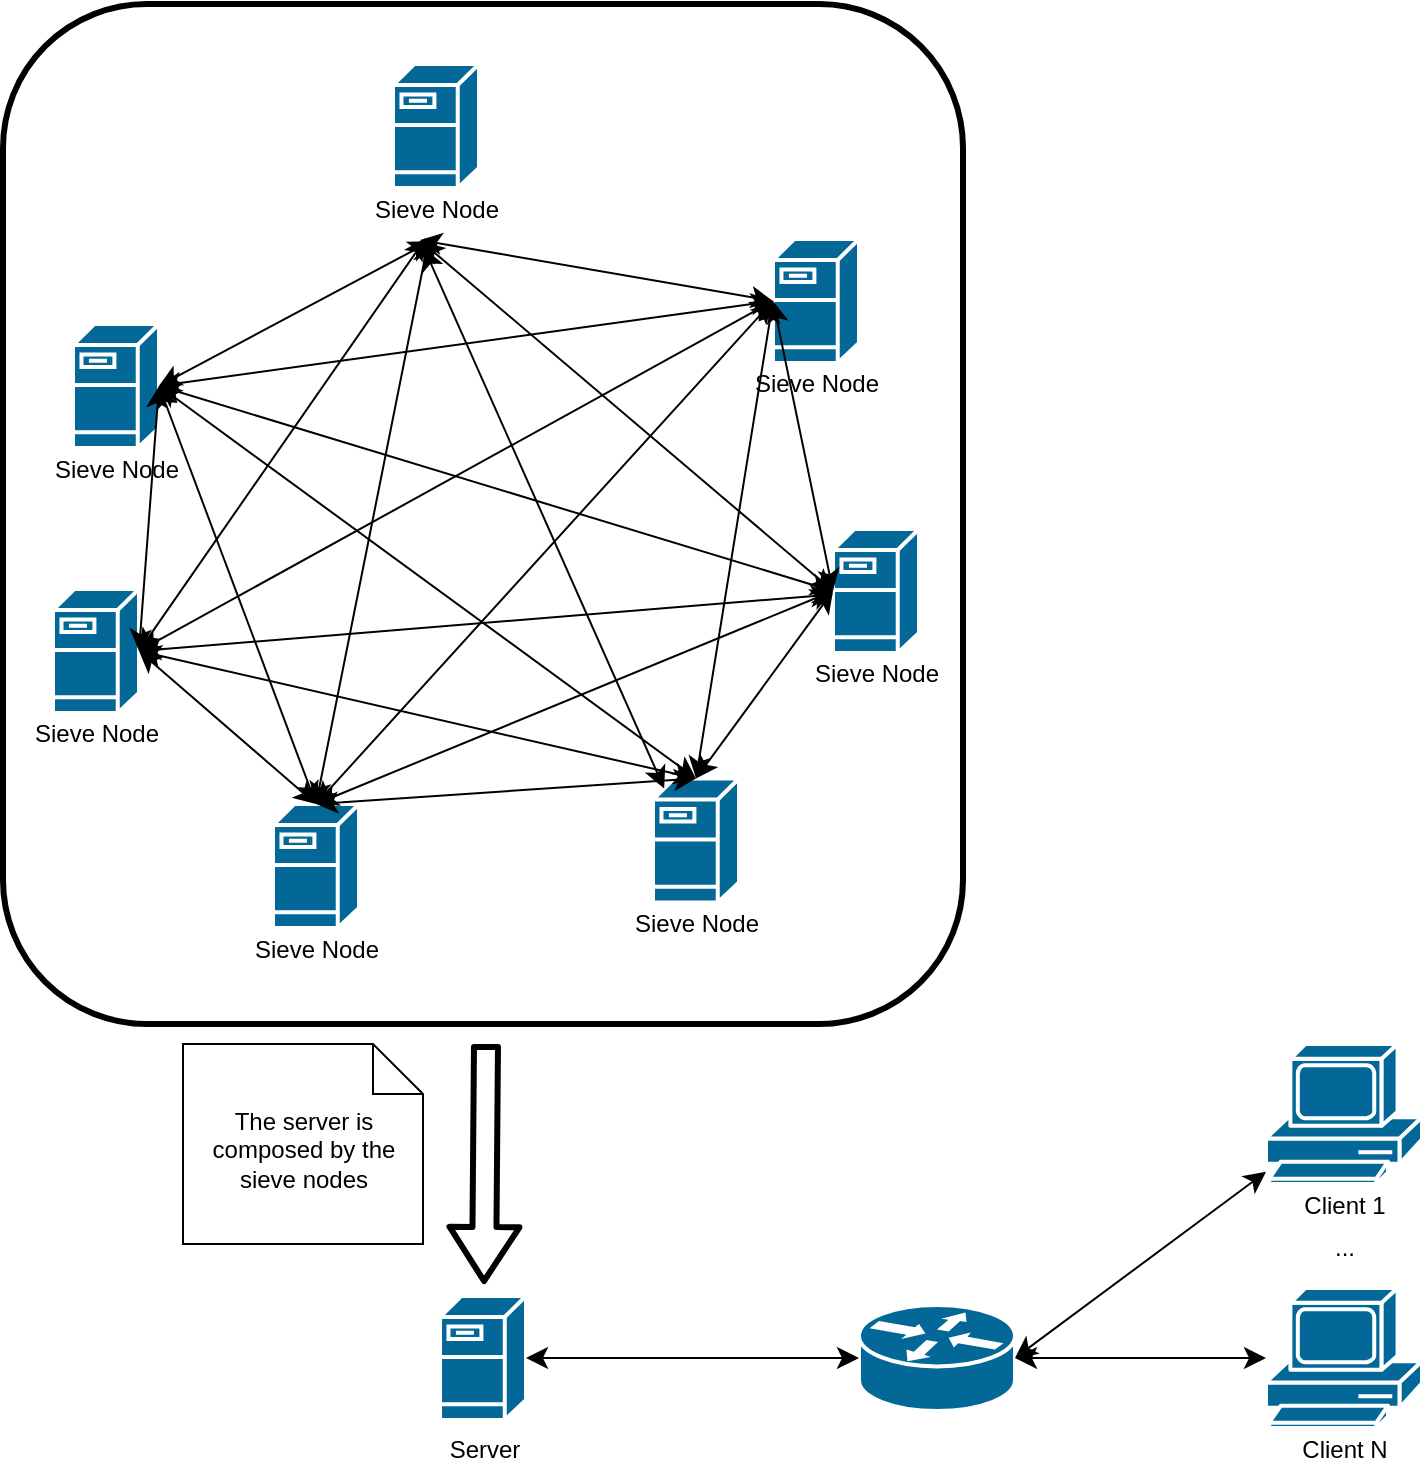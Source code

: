 <mxfile version="20.5.3" type="embed"><diagram name="Page-1" id="WVWQNja5HS1z5ARG1pEx"><mxGraphModel dx="1524" dy="656" grid="1" gridSize="10" guides="1" tooltips="1" connect="1" arrows="1" fold="1" page="1" pageScale="1" pageWidth="850" pageHeight="1100" math="0" shadow="0"><root><mxCell id="0"/><mxCell id="1" parent="0"/><mxCell id="66o87MEIlyBnLck-QCFl-2" value="" style="shape=mxgraph.cisco.servers.fileserver;sketch=0;html=1;pointerEvents=1;dashed=0;fillColor=#036897;strokeColor=#ffffff;strokeWidth=2;verticalLabelPosition=bottom;verticalAlign=top;align=center;outlineConnect=0;" parent="1" vertex="1"><mxGeometry x="73.5" y="332.5" width="43" height="62" as="geometry"/></mxCell><mxCell id="66o87MEIlyBnLck-QCFl-4" value="" style="shape=mxgraph.cisco.routers.router;sketch=0;html=1;pointerEvents=1;dashed=0;fillColor=#036897;strokeColor=#ffffff;strokeWidth=2;verticalLabelPosition=bottom;verticalAlign=top;align=center;outlineConnect=0;" parent="1" vertex="1"><mxGeometry x="476.5" y="690.5" width="78" height="53" as="geometry"/></mxCell><mxCell id="66o87MEIlyBnLck-QCFl-6" value="" style="shape=mxgraph.cisco.computers_and_peripherals.pc;sketch=0;html=1;pointerEvents=1;dashed=0;fillColor=#036897;strokeColor=#ffffff;strokeWidth=2;verticalLabelPosition=bottom;verticalAlign=top;align=center;outlineConnect=0;" parent="1" vertex="1"><mxGeometry x="680" y="682" width="78" height="70" as="geometry"/></mxCell><mxCell id="66o87MEIlyBnLck-QCFl-7" value="Sieve Node" style="text;html=1;align=center;verticalAlign=middle;resizable=0;points=[];autosize=1;strokeColor=none;fillColor=none;" parent="1" vertex="1"><mxGeometry x="50" y="390" width="90" height="30" as="geometry"/></mxCell><mxCell id="66o87MEIlyBnLck-QCFl-8" value="" style="shape=mxgraph.cisco.servers.fileserver;sketch=0;html=1;pointerEvents=1;dashed=0;fillColor=#036897;strokeColor=#ffffff;strokeWidth=2;verticalLabelPosition=bottom;verticalAlign=top;align=center;outlineConnect=0;" parent="1" vertex="1"><mxGeometry x="183.5" y="440" width="43" height="62" as="geometry"/></mxCell><mxCell id="66o87MEIlyBnLck-QCFl-9" value="Sieve Node" style="text;html=1;align=center;verticalAlign=middle;resizable=0;points=[];autosize=1;strokeColor=none;fillColor=none;" parent="1" vertex="1"><mxGeometry x="160" y="497.5" width="90" height="30" as="geometry"/></mxCell><mxCell id="66o87MEIlyBnLck-QCFl-10" value="" style="shape=mxgraph.cisco.servers.fileserver;sketch=0;html=1;pointerEvents=1;dashed=0;fillColor=#036897;strokeColor=#ffffff;strokeWidth=2;verticalLabelPosition=bottom;verticalAlign=top;align=center;outlineConnect=0;" parent="1" vertex="1"><mxGeometry x="83.5" y="200" width="43" height="62" as="geometry"/></mxCell><mxCell id="66o87MEIlyBnLck-QCFl-11" value="Sieve Node" style="text;html=1;align=center;verticalAlign=middle;resizable=0;points=[];autosize=1;strokeColor=none;fillColor=none;" parent="1" vertex="1"><mxGeometry x="60" y="257.5" width="90" height="30" as="geometry"/></mxCell><mxCell id="66o87MEIlyBnLck-QCFl-12" value="" style="shape=mxgraph.cisco.servers.fileserver;sketch=0;html=1;pointerEvents=1;dashed=0;fillColor=#036897;strokeColor=#ffffff;strokeWidth=2;verticalLabelPosition=bottom;verticalAlign=top;align=center;outlineConnect=0;" parent="1" vertex="1"><mxGeometry x="243.5" y="70" width="43" height="62" as="geometry"/></mxCell><mxCell id="66o87MEIlyBnLck-QCFl-13" value="Sieve Node" style="text;html=1;align=center;verticalAlign=middle;resizable=0;points=[];autosize=1;strokeColor=none;fillColor=none;" parent="1" vertex="1"><mxGeometry x="220" y="127.5" width="90" height="30" as="geometry"/></mxCell><mxCell id="66o87MEIlyBnLck-QCFl-14" value="" style="shape=mxgraph.cisco.servers.fileserver;sketch=0;html=1;pointerEvents=1;dashed=0;fillColor=#036897;strokeColor=#ffffff;strokeWidth=2;verticalLabelPosition=bottom;verticalAlign=top;align=center;outlineConnect=0;" parent="1" vertex="1"><mxGeometry x="433.5" y="157.5" width="43" height="62" as="geometry"/></mxCell><mxCell id="66o87MEIlyBnLck-QCFl-15" value="Sieve Node" style="text;html=1;align=center;verticalAlign=middle;resizable=0;points=[];autosize=1;strokeColor=none;fillColor=none;" parent="1" vertex="1"><mxGeometry x="410" y="215" width="90" height="30" as="geometry"/></mxCell><mxCell id="66o87MEIlyBnLck-QCFl-16" value="" style="shape=mxgraph.cisco.servers.fileserver;sketch=0;html=1;pointerEvents=1;dashed=0;fillColor=#036897;strokeColor=#ffffff;strokeWidth=2;verticalLabelPosition=bottom;verticalAlign=top;align=center;outlineConnect=0;" parent="1" vertex="1"><mxGeometry x="463.5" y="302.5" width="43" height="62" as="geometry"/></mxCell><mxCell id="66o87MEIlyBnLck-QCFl-17" value="Sieve Node" style="text;html=1;align=center;verticalAlign=middle;resizable=0;points=[];autosize=1;strokeColor=none;fillColor=none;" parent="1" vertex="1"><mxGeometry x="440" y="360" width="90" height="30" as="geometry"/></mxCell><mxCell id="66o87MEIlyBnLck-QCFl-18" value="" style="shape=mxgraph.cisco.servers.fileserver;sketch=0;html=1;pointerEvents=1;dashed=0;fillColor=#036897;strokeColor=#ffffff;strokeWidth=2;verticalLabelPosition=bottom;verticalAlign=top;align=center;outlineConnect=0;" parent="1" vertex="1"><mxGeometry x="373.5" y="427.25" width="43" height="62" as="geometry"/></mxCell><mxCell id="66o87MEIlyBnLck-QCFl-19" value="Sieve Node" style="text;html=1;align=center;verticalAlign=middle;resizable=0;points=[];autosize=1;strokeColor=none;fillColor=none;" parent="1" vertex="1"><mxGeometry x="350" y="484.75" width="90" height="30" as="geometry"/></mxCell><mxCell id="66o87MEIlyBnLck-QCFl-22" value="" style="edgeStyle=none;orthogonalLoop=1;jettySize=auto;html=1;endArrow=classic;startArrow=classic;endSize=8;startSize=8;rounded=0;exitX=0.5;exitY=0;exitDx=0;exitDy=0;exitPerimeter=0;entryX=0.458;entryY=1.023;entryDx=0;entryDy=0;entryPerimeter=0;" parent="1" source="66o87MEIlyBnLck-QCFl-8" target="66o87MEIlyBnLck-QCFl-13" edge="1"><mxGeometry width="100" relative="1" as="geometry"><mxPoint x="210" y="400" as="sourcePoint"/><mxPoint x="242.983" y="157.5" as="targetPoint"/><Array as="points"/></mxGeometry></mxCell><mxCell id="66o87MEIlyBnLck-QCFl-23" value="" style="edgeStyle=none;orthogonalLoop=1;jettySize=auto;html=1;endArrow=classic;startArrow=classic;endSize=8;startSize=8;rounded=0;entryX=0.471;entryY=1.037;entryDx=0;entryDy=0;entryPerimeter=0;exitX=1;exitY=0.5;exitDx=0;exitDy=0;exitPerimeter=0;" parent="1" source="66o87MEIlyBnLck-QCFl-10" target="66o87MEIlyBnLck-QCFl-13" edge="1"><mxGeometry width="100" relative="1" as="geometry"><mxPoint x="200" y="320" as="sourcePoint"/><mxPoint x="242.3" y="159.33" as="targetPoint"/><Array as="points"/></mxGeometry></mxCell><mxCell id="66o87MEIlyBnLck-QCFl-24" value="" style="edgeStyle=none;orthogonalLoop=1;jettySize=auto;html=1;endArrow=classic;startArrow=classic;endSize=8;startSize=8;rounded=0;entryX=0.444;entryY=0.983;entryDx=0;entryDy=0;entryPerimeter=0;exitX=1;exitY=0.5;exitDx=0;exitDy=0;exitPerimeter=0;" parent="1" source="66o87MEIlyBnLck-QCFl-2" target="66o87MEIlyBnLck-QCFl-13" edge="1"><mxGeometry width="100" relative="1" as="geometry"><mxPoint x="210" y="310" as="sourcePoint"/><mxPoint x="238.97" y="162" as="targetPoint"/><Array as="points"/></mxGeometry></mxCell><mxCell id="66o87MEIlyBnLck-QCFl-25" value="" style="edgeStyle=none;orthogonalLoop=1;jettySize=auto;html=1;endArrow=classic;startArrow=classic;endSize=8;startSize=8;rounded=0;exitX=0.433;exitY=1.15;exitDx=0;exitDy=0;exitPerimeter=0;entryX=0.13;entryY=0.08;entryDx=0;entryDy=0;entryPerimeter=0;" parent="1" source="66o87MEIlyBnLck-QCFl-13" target="66o87MEIlyBnLck-QCFl-18" edge="1"><mxGeometry width="100" relative="1" as="geometry"><mxPoint x="230" y="350" as="sourcePoint"/><mxPoint x="330" y="350" as="targetPoint"/><Array as="points"/></mxGeometry></mxCell><mxCell id="66o87MEIlyBnLck-QCFl-27" value="" style="edgeStyle=none;orthogonalLoop=1;jettySize=auto;html=1;endArrow=classic;startArrow=classic;endSize=8;startSize=8;rounded=0;entryX=0.422;entryY=1.05;entryDx=0;entryDy=0;entryPerimeter=0;exitX=0;exitY=0.5;exitDx=0;exitDy=0;exitPerimeter=0;" parent="1" source="66o87MEIlyBnLck-QCFl-16" target="66o87MEIlyBnLck-QCFl-13" edge="1"><mxGeometry width="100" relative="1" as="geometry"><mxPoint x="240" y="520" as="sourcePoint"/><mxPoint x="340" y="520" as="targetPoint"/><Array as="points"/></mxGeometry></mxCell><mxCell id="66o87MEIlyBnLck-QCFl-28" value="" style="edgeStyle=none;orthogonalLoop=1;jettySize=auto;html=1;endArrow=classic;startArrow=classic;endSize=8;startSize=8;rounded=0;exitX=0.411;exitY=1.017;exitDx=0;exitDy=0;exitPerimeter=0;entryX=0;entryY=0.5;entryDx=0;entryDy=0;entryPerimeter=0;" parent="1" source="66o87MEIlyBnLck-QCFl-13" target="66o87MEIlyBnLck-QCFl-14" edge="1"><mxGeometry width="100" relative="1" as="geometry"><mxPoint x="410" y="470" as="sourcePoint"/><mxPoint x="510" y="470" as="targetPoint"/><Array as="points"/></mxGeometry></mxCell><mxCell id="66o87MEIlyBnLck-QCFl-29" value="" style="edgeStyle=none;orthogonalLoop=1;jettySize=auto;html=1;endArrow=classic;startArrow=classic;endSize=8;startSize=8;rounded=0;entryX=0;entryY=0.5;entryDx=0;entryDy=0;entryPerimeter=0;exitX=1;exitY=0.5;exitDx=0;exitDy=0;exitPerimeter=0;" parent="1" source="66o87MEIlyBnLck-QCFl-10" target="66o87MEIlyBnLck-QCFl-14" edge="1"><mxGeometry width="100" relative="1" as="geometry"><mxPoint x="190" y="231" as="sourcePoint"/><mxPoint x="390" y="520" as="targetPoint"/><Array as="points"/></mxGeometry></mxCell><mxCell id="66o87MEIlyBnLck-QCFl-30" value="" style="edgeStyle=none;orthogonalLoop=1;jettySize=auto;html=1;endArrow=classic;startArrow=classic;endSize=8;startSize=8;rounded=0;exitX=1;exitY=0.5;exitDx=0;exitDy=0;exitPerimeter=0;entryX=0;entryY=0.5;entryDx=0;entryDy=0;entryPerimeter=0;" parent="1" source="66o87MEIlyBnLck-QCFl-2" target="66o87MEIlyBnLck-QCFl-14" edge="1"><mxGeometry width="100" relative="1" as="geometry"><mxPoint x="310" y="580" as="sourcePoint"/><mxPoint x="340" y="210" as="targetPoint"/><Array as="points"/></mxGeometry></mxCell><mxCell id="66o87MEIlyBnLck-QCFl-31" value="" style="edgeStyle=none;orthogonalLoop=1;jettySize=auto;html=1;endArrow=classic;startArrow=classic;endSize=8;startSize=8;rounded=0;entryX=0;entryY=0.5;entryDx=0;entryDy=0;entryPerimeter=0;exitX=0.5;exitY=0;exitDx=0;exitDy=0;exitPerimeter=0;" parent="1" source="66o87MEIlyBnLck-QCFl-8" target="66o87MEIlyBnLck-QCFl-14" edge="1"><mxGeometry width="100" relative="1" as="geometry"><mxPoint x="230" y="600" as="sourcePoint"/><mxPoint x="330" y="600" as="targetPoint"/><Array as="points"/></mxGeometry></mxCell><mxCell id="66o87MEIlyBnLck-QCFl-32" value="" style="edgeStyle=none;orthogonalLoop=1;jettySize=auto;html=1;endArrow=classic;startArrow=classic;endSize=8;startSize=8;rounded=0;exitX=0.5;exitY=0;exitDx=0;exitDy=0;exitPerimeter=0;entryX=0;entryY=0.5;entryDx=0;entryDy=0;entryPerimeter=0;" parent="1" source="66o87MEIlyBnLck-QCFl-18" target="66o87MEIlyBnLck-QCFl-14" edge="1"><mxGeometry width="100" relative="1" as="geometry"><mxPoint x="230" y="580" as="sourcePoint"/><mxPoint x="350" y="210" as="targetPoint"/><Array as="points"/></mxGeometry></mxCell><mxCell id="66o87MEIlyBnLck-QCFl-33" value="" style="edgeStyle=none;orthogonalLoop=1;jettySize=auto;html=1;endArrow=classic;startArrow=classic;endSize=8;startSize=8;rounded=0;entryX=0;entryY=0.5;entryDx=0;entryDy=0;entryPerimeter=0;exitX=0;exitY=0.5;exitDx=0;exitDy=0;exitPerimeter=0;" parent="1" source="66o87MEIlyBnLck-QCFl-16" target="66o87MEIlyBnLck-QCFl-14" edge="1"><mxGeometry width="100" relative="1" as="geometry"><mxPoint x="390" y="310" as="sourcePoint"/><mxPoint x="350" y="210" as="targetPoint"/><Array as="points"/></mxGeometry></mxCell><mxCell id="66o87MEIlyBnLck-QCFl-34" value="" style="edgeStyle=none;orthogonalLoop=1;jettySize=auto;html=1;endArrow=classic;startArrow=classic;endSize=8;startSize=8;rounded=0;exitX=0;exitY=0.5;exitDx=0;exitDy=0;exitPerimeter=0;entryX=1;entryY=0.5;entryDx=0;entryDy=0;entryPerimeter=0;" parent="1" source="66o87MEIlyBnLck-QCFl-16" target="66o87MEIlyBnLck-QCFl-10" edge="1"><mxGeometry width="100" relative="1" as="geometry"><mxPoint x="410" y="430" as="sourcePoint"/><mxPoint x="510" y="430" as="targetPoint"/><Array as="points"/></mxGeometry></mxCell><mxCell id="66o87MEIlyBnLck-QCFl-35" value="" style="edgeStyle=none;orthogonalLoop=1;jettySize=auto;html=1;endArrow=classic;startArrow=classic;endSize=8;startSize=8;rounded=0;entryX=1;entryY=0.5;entryDx=0;entryDy=0;entryPerimeter=0;" parent="1" source="66o87MEIlyBnLck-QCFl-16" target="66o87MEIlyBnLck-QCFl-2" edge="1"><mxGeometry width="100" relative="1" as="geometry"><mxPoint x="420" y="430" as="sourcePoint"/><mxPoint x="520" y="430" as="targetPoint"/><Array as="points"/></mxGeometry></mxCell><mxCell id="66o87MEIlyBnLck-QCFl-36" value="" style="edgeStyle=none;orthogonalLoop=1;jettySize=auto;html=1;endArrow=classic;startArrow=classic;endSize=8;startSize=8;rounded=0;entryX=0.5;entryY=0;entryDx=0;entryDy=0;entryPerimeter=0;exitX=0;exitY=0.5;exitDx=0;exitDy=0;exitPerimeter=0;" parent="1" source="66o87MEIlyBnLck-QCFl-16" target="66o87MEIlyBnLck-QCFl-8" edge="1"><mxGeometry width="100" relative="1" as="geometry"><mxPoint x="410" y="430" as="sourcePoint"/><mxPoint x="510" y="430" as="targetPoint"/><Array as="points"/></mxGeometry></mxCell><mxCell id="66o87MEIlyBnLck-QCFl-37" value="" style="edgeStyle=none;orthogonalLoop=1;jettySize=auto;html=1;endArrow=classic;startArrow=classic;endSize=8;startSize=8;rounded=0;entryX=0.5;entryY=0;entryDx=0;entryDy=0;entryPerimeter=0;exitX=0;exitY=0.5;exitDx=0;exitDy=0;exitPerimeter=0;" parent="1" source="66o87MEIlyBnLck-QCFl-16" target="66o87MEIlyBnLck-QCFl-18" edge="1"><mxGeometry width="100" relative="1" as="geometry"><mxPoint x="340" y="490" as="sourcePoint"/><mxPoint x="440" y="490" as="targetPoint"/><Array as="points"/></mxGeometry></mxCell><mxCell id="66o87MEIlyBnLck-QCFl-38" value="" style="edgeStyle=none;orthogonalLoop=1;jettySize=auto;html=1;endArrow=classic;startArrow=classic;endSize=8;startSize=8;rounded=0;entryX=0.5;entryY=0;entryDx=0;entryDy=0;entryPerimeter=0;exitX=1;exitY=0.5;exitDx=0;exitDy=0;exitPerimeter=0;" parent="1" source="66o87MEIlyBnLck-QCFl-10" target="66o87MEIlyBnLck-QCFl-18" edge="1"><mxGeometry width="100" relative="1" as="geometry"><mxPoint x="230" y="630" as="sourcePoint"/><mxPoint x="330" y="630" as="targetPoint"/><Array as="points"/></mxGeometry></mxCell><mxCell id="66o87MEIlyBnLck-QCFl-39" value="" style="edgeStyle=none;orthogonalLoop=1;jettySize=auto;html=1;endArrow=classic;startArrow=classic;endSize=8;startSize=8;rounded=0;entryX=0.5;entryY=0;entryDx=0;entryDy=0;entryPerimeter=0;exitX=1;exitY=0.5;exitDx=0;exitDy=0;exitPerimeter=0;" parent="1" source="66o87MEIlyBnLck-QCFl-2" target="66o87MEIlyBnLck-QCFl-18" edge="1"><mxGeometry width="100" relative="1" as="geometry"><mxPoint x="240" y="580" as="sourcePoint"/><mxPoint x="340" y="580" as="targetPoint"/><Array as="points"/></mxGeometry></mxCell><mxCell id="66o87MEIlyBnLck-QCFl-40" value="" style="edgeStyle=none;orthogonalLoop=1;jettySize=auto;html=1;endArrow=classic;startArrow=classic;endSize=8;startSize=8;rounded=0;entryX=0.5;entryY=0;entryDx=0;entryDy=0;entryPerimeter=0;exitX=0.5;exitY=0;exitDx=0;exitDy=0;exitPerimeter=0;" parent="1" source="66o87MEIlyBnLck-QCFl-8" target="66o87MEIlyBnLck-QCFl-18" edge="1"><mxGeometry width="100" relative="1" as="geometry"><mxPoint x="260" y="600" as="sourcePoint"/><mxPoint x="360" y="600" as="targetPoint"/><Array as="points"/></mxGeometry></mxCell><mxCell id="66o87MEIlyBnLck-QCFl-41" value="" style="edgeStyle=none;orthogonalLoop=1;jettySize=auto;html=1;endArrow=classic;startArrow=classic;endSize=8;startSize=8;rounded=0;entryX=0.5;entryY=0;entryDx=0;entryDy=0;entryPerimeter=0;exitX=1;exitY=0.5;exitDx=0;exitDy=0;exitPerimeter=0;" parent="1" source="66o87MEIlyBnLck-QCFl-10" target="66o87MEIlyBnLck-QCFl-8" edge="1"><mxGeometry width="100" relative="1" as="geometry"><mxPoint x="280" y="620" as="sourcePoint"/><mxPoint x="380" y="620" as="targetPoint"/><Array as="points"/></mxGeometry></mxCell><mxCell id="66o87MEIlyBnLck-QCFl-42" value="" style="edgeStyle=none;orthogonalLoop=1;jettySize=auto;html=1;endArrow=classic;startArrow=classic;endSize=8;startSize=8;rounded=0;entryX=0.5;entryY=0;entryDx=0;entryDy=0;entryPerimeter=0;exitX=1;exitY=0.5;exitDx=0;exitDy=0;exitPerimeter=0;" parent="1" source="66o87MEIlyBnLck-QCFl-2" target="66o87MEIlyBnLck-QCFl-8" edge="1"><mxGeometry width="100" relative="1" as="geometry"><mxPoint x="230" y="560" as="sourcePoint"/><mxPoint x="330" y="560" as="targetPoint"/><Array as="points"/></mxGeometry></mxCell><mxCell id="66o87MEIlyBnLck-QCFl-43" value="" style="edgeStyle=none;orthogonalLoop=1;jettySize=auto;html=1;endArrow=classic;startArrow=classic;endSize=8;startSize=8;rounded=0;entryX=1;entryY=0.5;entryDx=0;entryDy=0;entryPerimeter=0;exitX=1;exitY=0.5;exitDx=0;exitDy=0;exitPerimeter=0;" parent="1" source="66o87MEIlyBnLck-QCFl-10" target="66o87MEIlyBnLck-QCFl-2" edge="1"><mxGeometry width="100" relative="1" as="geometry"><mxPoint x="110" y="560" as="sourcePoint"/><mxPoint x="210" y="560" as="targetPoint"/><Array as="points"/></mxGeometry></mxCell><mxCell id="66o87MEIlyBnLck-QCFl-45" value="" style="shape=mxgraph.cisco.servers.fileserver;sketch=0;html=1;pointerEvents=1;dashed=0;fillColor=#036897;strokeColor=#ffffff;strokeWidth=2;verticalLabelPosition=bottom;verticalAlign=top;align=center;outlineConnect=0;" parent="1" vertex="1"><mxGeometry x="267" y="686" width="43" height="62" as="geometry"/></mxCell><mxCell id="66o87MEIlyBnLck-QCFl-47" value="" style="rounded=1;whiteSpace=wrap;html=1;fillColor=none;strokeWidth=3;" parent="1" vertex="1"><mxGeometry x="48.5" y="40" width="480" height="510" as="geometry"/></mxCell><mxCell id="66o87MEIlyBnLck-QCFl-49" value="Server" style="text;html=1;align=center;verticalAlign=middle;resizable=0;points=[];autosize=1;strokeColor=none;fillColor=none;" parent="1" vertex="1"><mxGeometry x="258.5" y="748" width="60" height="30" as="geometry"/></mxCell><mxCell id="66o87MEIlyBnLck-QCFl-50" value="Client N" style="text;html=1;align=center;verticalAlign=middle;resizable=0;points=[];autosize=1;strokeColor=none;fillColor=none;" parent="1" vertex="1"><mxGeometry x="684" y="748" width="70" height="30" as="geometry"/></mxCell><mxCell id="66o87MEIlyBnLck-QCFl-52" value="" style="edgeStyle=none;orthogonalLoop=1;jettySize=auto;html=1;shape=flexArrow;rounded=1;startSize=8;endSize=8;strokeWidth=3;" parent="1" edge="1"><mxGeometry width="100" relative="1" as="geometry"><mxPoint x="290" y="560" as="sourcePoint"/><mxPoint x="289" y="680" as="targetPoint"/><Array as="points"/></mxGeometry></mxCell><mxCell id="66o87MEIlyBnLck-QCFl-53" value="" style="edgeStyle=none;orthogonalLoop=1;jettySize=auto;html=1;endArrow=classic;startArrow=classic;endSize=8;startSize=8;rounded=0;exitX=1;exitY=0.5;exitDx=0;exitDy=0;exitPerimeter=0;entryX=0;entryY=0.5;entryDx=0;entryDy=0;entryPerimeter=0;" parent="1" source="66o87MEIlyBnLck-QCFl-45" target="66o87MEIlyBnLck-QCFl-4" edge="1"><mxGeometry width="100" relative="1" as="geometry"><mxPoint x="320" y="720" as="sourcePoint"/><mxPoint x="470" y="720" as="targetPoint"/><Array as="points"/></mxGeometry></mxCell><mxCell id="66o87MEIlyBnLck-QCFl-54" value="" style="edgeStyle=none;orthogonalLoop=1;jettySize=auto;html=1;endArrow=classic;startArrow=classic;endSize=8;startSize=8;rounded=0;entryX=1;entryY=0.5;entryDx=0;entryDy=0;entryPerimeter=0;" parent="1" source="66o87MEIlyBnLck-QCFl-6" target="66o87MEIlyBnLck-QCFl-4" edge="1"><mxGeometry width="100" relative="1" as="geometry"><mxPoint x="430" y="810" as="sourcePoint"/><mxPoint x="530" y="810" as="targetPoint"/><Array as="points"/></mxGeometry></mxCell><mxCell id="66o87MEIlyBnLck-QCFl-58" value="The server is composed by&amp;nbsp;&lt;span style=&quot;background-color: initial;&quot;&gt;the sieve nodes&lt;/span&gt;" style="shape=note2;boundedLbl=1;whiteSpace=wrap;html=1;size=25;verticalAlign=top;align=center;" parent="1" vertex="1"><mxGeometry x="138.5" y="560" width="120" height="100" as="geometry"/></mxCell><mxCell id="2" value="" style="shape=mxgraph.cisco.computers_and_peripherals.pc;sketch=0;html=1;pointerEvents=1;dashed=0;fillColor=#036897;strokeColor=#ffffff;strokeWidth=2;verticalLabelPosition=bottom;verticalAlign=top;align=center;outlineConnect=0;" vertex="1" parent="1"><mxGeometry x="680" y="560" width="78" height="70" as="geometry"/></mxCell><mxCell id="3" value="Client 1" style="text;html=1;align=center;verticalAlign=middle;resizable=0;points=[];autosize=1;strokeColor=none;fillColor=none;" vertex="1" parent="1"><mxGeometry x="689" y="626" width="60" height="30" as="geometry"/></mxCell><mxCell id="4" value="" style="edgeStyle=none;orthogonalLoop=1;jettySize=auto;html=1;endArrow=classic;startArrow=classic;endSize=8;startSize=8;rounded=0;entryX=1;entryY=0.5;entryDx=0;entryDy=0;entryPerimeter=0;" edge="1" parent="1" source="2" target="66o87MEIlyBnLck-QCFl-4"><mxGeometry width="100" relative="1" as="geometry"><mxPoint x="430" y="688" as="sourcePoint"/><mxPoint x="554.5" y="595" as="targetPoint"/><Array as="points"/></mxGeometry></mxCell><mxCell id="5" value="..." style="text;html=1;align=center;verticalAlign=middle;resizable=0;points=[];autosize=1;strokeColor=none;fillColor=none;" vertex="1" parent="1"><mxGeometry x="704" y="647" width="30" height="30" as="geometry"/></mxCell></root></mxGraphModel></diagram></mxfile>